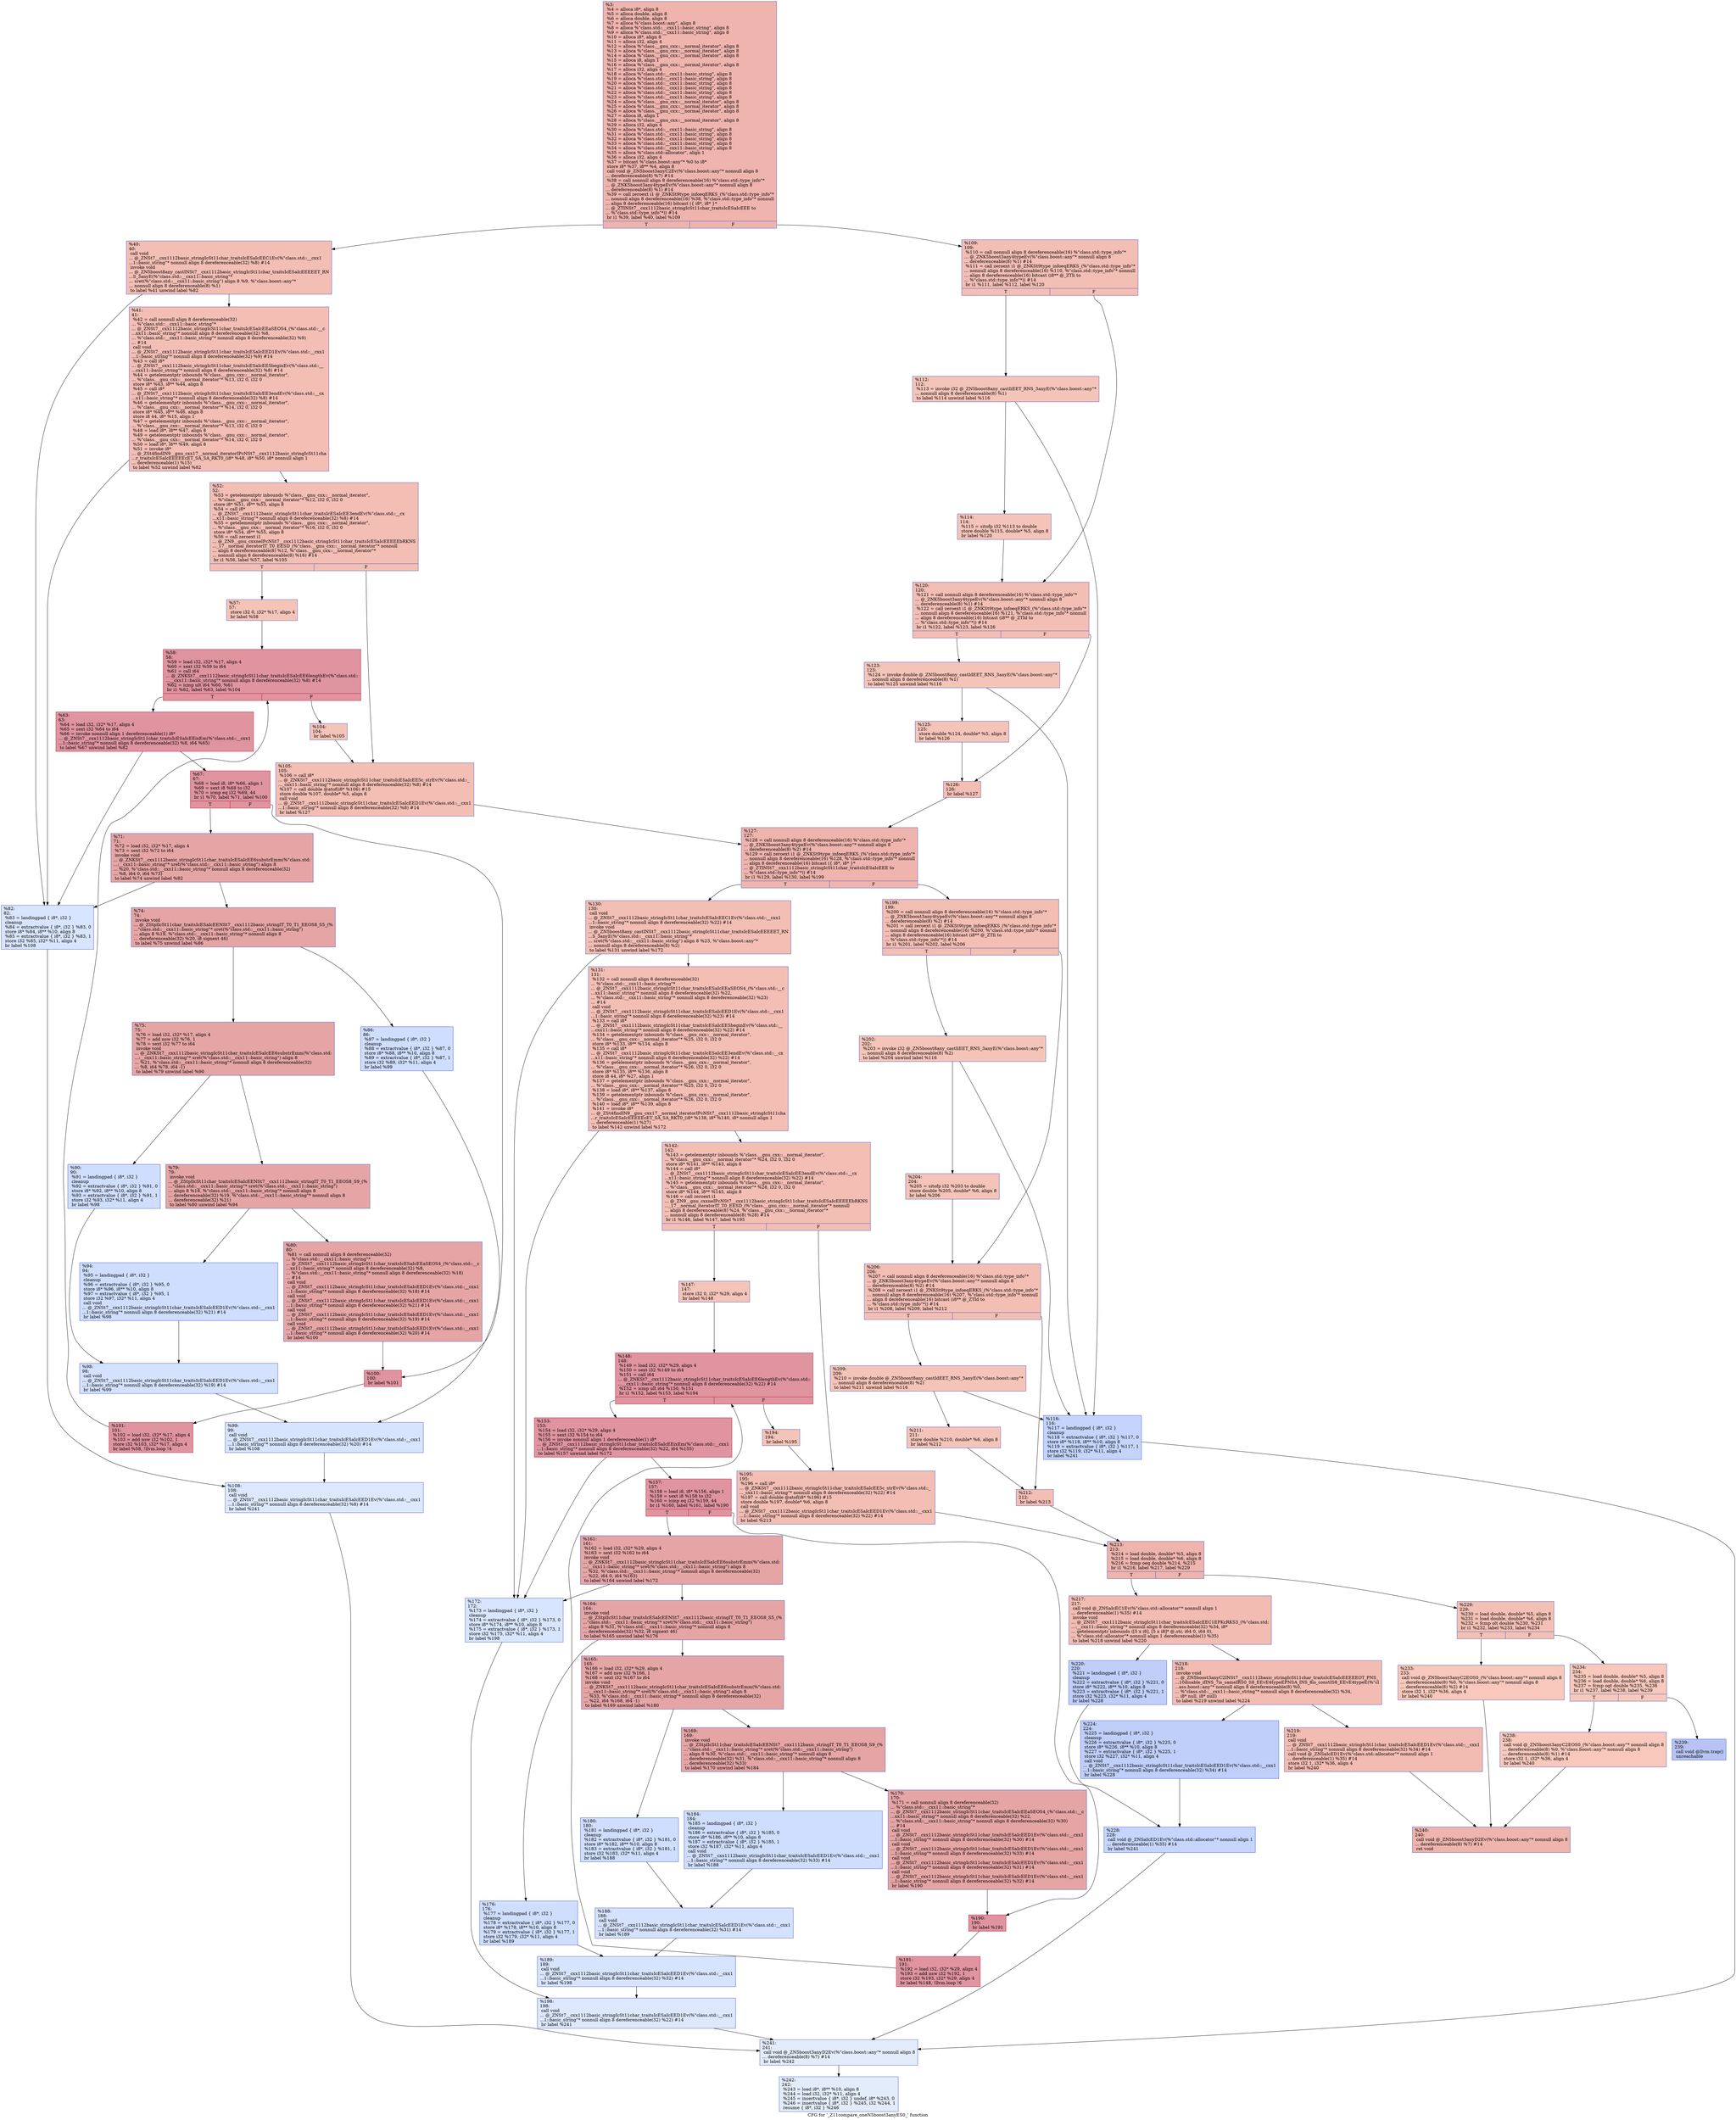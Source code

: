 digraph "CFG for '_Z11compare_oneN5boost3anyES0_' function" {
	label="CFG for '_Z11compare_oneN5boost3anyES0_' function";

	Node0x55aa9bb54c00 [shape=record,color="#3d50c3ff", style=filled, fillcolor="#d8564670",label="{%3:\l  %4 = alloca i8*, align 8\l  %5 = alloca double, align 8\l  %6 = alloca double, align 8\l  %7 = alloca %\"class.boost::any\", align 8\l  %8 = alloca %\"class.std::__cxx11::basic_string\", align 8\l  %9 = alloca %\"class.std::__cxx11::basic_string\", align 8\l  %10 = alloca i8*, align 8\l  %11 = alloca i32, align 4\l  %12 = alloca %\"class.__gnu_cxx::__normal_iterator\", align 8\l  %13 = alloca %\"class.__gnu_cxx::__normal_iterator\", align 8\l  %14 = alloca %\"class.__gnu_cxx::__normal_iterator\", align 8\l  %15 = alloca i8, align 1\l  %16 = alloca %\"class.__gnu_cxx::__normal_iterator\", align 8\l  %17 = alloca i32, align 4\l  %18 = alloca %\"class.std::__cxx11::basic_string\", align 8\l  %19 = alloca %\"class.std::__cxx11::basic_string\", align 8\l  %20 = alloca %\"class.std::__cxx11::basic_string\", align 8\l  %21 = alloca %\"class.std::__cxx11::basic_string\", align 8\l  %22 = alloca %\"class.std::__cxx11::basic_string\", align 8\l  %23 = alloca %\"class.std::__cxx11::basic_string\", align 8\l  %24 = alloca %\"class.__gnu_cxx::__normal_iterator\", align 8\l  %25 = alloca %\"class.__gnu_cxx::__normal_iterator\", align 8\l  %26 = alloca %\"class.__gnu_cxx::__normal_iterator\", align 8\l  %27 = alloca i8, align 1\l  %28 = alloca %\"class.__gnu_cxx::__normal_iterator\", align 8\l  %29 = alloca i32, align 4\l  %30 = alloca %\"class.std::__cxx11::basic_string\", align 8\l  %31 = alloca %\"class.std::__cxx11::basic_string\", align 8\l  %32 = alloca %\"class.std::__cxx11::basic_string\", align 8\l  %33 = alloca %\"class.std::__cxx11::basic_string\", align 8\l  %34 = alloca %\"class.std::__cxx11::basic_string\", align 8\l  %35 = alloca %\"class.std::allocator\", align 1\l  %36 = alloca i32, align 4\l  %37 = bitcast %\"class.boost::any\"* %0 to i8*\l  store i8* %37, i8** %4, align 8\l  call void @_ZN5boost3anyC2Ev(%\"class.boost::any\"* nonnull align 8\l... dereferenceable(8) %7) #14\l  %38 = call nonnull align 8 dereferenceable(16) %\"class.std::type_info\"*\l... @_ZNK5boost3any4typeEv(%\"class.boost::any\"* nonnull align 8\l... dereferenceable(8) %1) #14\l  %39 = call zeroext i1 @_ZNKSt9type_infoeqERKS_(%\"class.std::type_info\"*\l... nonnull align 8 dereferenceable(16) %38, %\"class.std::type_info\"* nonnull\l... align 8 dereferenceable(16) bitcast (\{ i8*, i8* \}*\l... @_ZTINSt7__cxx1112basic_stringIcSt11char_traitsIcESaIcEEE to\l... %\"class.std::type_info\"*)) #14\l  br i1 %39, label %40, label %109\l|{<s0>T|<s1>F}}"];
	Node0x55aa9bb54c00:s0 -> Node0x55aa9bb568c0;
	Node0x55aa9bb54c00:s1 -> Node0x55aa9bb56bb0;
	Node0x55aa9bb568c0 [shape=record,color="#3d50c3ff", style=filled, fillcolor="#e36c5570",label="{%40:\l40:                                               \l  call void\l... @_ZNSt7__cxx1112basic_stringIcSt11char_traitsIcESaIcEEC1Ev(%\"class.std::__cxx1\l...1::basic_string\"* nonnull align 8 dereferenceable(32) %8) #14\l  invoke void\l... @_ZN5boost8any_castINSt7__cxx1112basic_stringIcSt11char_traitsIcESaIcEEEEET_RN\l...S_3anyE(%\"class.std::__cxx11::basic_string\"*\l... sret(%\"class.std::__cxx11::basic_string\") align 8 %9, %\"class.boost::any\"*\l... nonnull align 8 dereferenceable(8) %1)\l          to label %41 unwind label %82\l}"];
	Node0x55aa9bb568c0 -> Node0x55aa9bb57040;
	Node0x55aa9bb568c0 -> Node0x55aa9bb57090;
	Node0x55aa9bb57040 [shape=record,color="#3d50c3ff", style=filled, fillcolor="#e36c5570",label="{%41:\l41:                                               \l  %42 = call nonnull align 8 dereferenceable(32)\l... %\"class.std::__cxx11::basic_string\"*\l... @_ZNSt7__cxx1112basic_stringIcSt11char_traitsIcESaIcEEaSEOS4_(%\"class.std::__c\l...xx11::basic_string\"* nonnull align 8 dereferenceable(32) %8,\l... %\"class.std::__cxx11::basic_string\"* nonnull align 8 dereferenceable(32) %9)\l... #14\l  call void\l... @_ZNSt7__cxx1112basic_stringIcSt11char_traitsIcESaIcEED1Ev(%\"class.std::__cxx1\l...1::basic_string\"* nonnull align 8 dereferenceable(32) %9) #14\l  %43 = call i8*\l... @_ZNSt7__cxx1112basic_stringIcSt11char_traitsIcESaIcEE5beginEv(%\"class.std::__\l...cxx11::basic_string\"* nonnull align 8 dereferenceable(32) %8) #14\l  %44 = getelementptr inbounds %\"class.__gnu_cxx::__normal_iterator\",\l... %\"class.__gnu_cxx::__normal_iterator\"* %13, i32 0, i32 0\l  store i8* %43, i8** %44, align 8\l  %45 = call i8*\l... @_ZNSt7__cxx1112basic_stringIcSt11char_traitsIcESaIcEE3endEv(%\"class.std::__cx\l...x11::basic_string\"* nonnull align 8 dereferenceable(32) %8) #14\l  %46 = getelementptr inbounds %\"class.__gnu_cxx::__normal_iterator\",\l... %\"class.__gnu_cxx::__normal_iterator\"* %14, i32 0, i32 0\l  store i8* %45, i8** %46, align 8\l  store i8 44, i8* %15, align 1\l  %47 = getelementptr inbounds %\"class.__gnu_cxx::__normal_iterator\",\l... %\"class.__gnu_cxx::__normal_iterator\"* %13, i32 0, i32 0\l  %48 = load i8*, i8** %47, align 8\l  %49 = getelementptr inbounds %\"class.__gnu_cxx::__normal_iterator\",\l... %\"class.__gnu_cxx::__normal_iterator\"* %14, i32 0, i32 0\l  %50 = load i8*, i8** %49, align 8\l  %51 = invoke i8*\l... @_ZSt4findIN9__gnu_cxx17__normal_iteratorIPcNSt7__cxx1112basic_stringIcSt11cha\l...r_traitsIcESaIcEEEEEcET_SA_SA_RKT0_(i8* %48, i8* %50, i8* nonnull align 1\l... dereferenceable(1) %15)\l          to label %52 unwind label %82\l}"];
	Node0x55aa9bb57040 -> Node0x55aa9bb58440;
	Node0x55aa9bb57040 -> Node0x55aa9bb57090;
	Node0x55aa9bb58440 [shape=record,color="#3d50c3ff", style=filled, fillcolor="#e36c5570",label="{%52:\l52:                                               \l  %53 = getelementptr inbounds %\"class.__gnu_cxx::__normal_iterator\",\l... %\"class.__gnu_cxx::__normal_iterator\"* %12, i32 0, i32 0\l  store i8* %51, i8** %53, align 8\l  %54 = call i8*\l... @_ZNSt7__cxx1112basic_stringIcSt11char_traitsIcESaIcEE3endEv(%\"class.std::__cx\l...x11::basic_string\"* nonnull align 8 dereferenceable(32) %8) #14\l  %55 = getelementptr inbounds %\"class.__gnu_cxx::__normal_iterator\",\l... %\"class.__gnu_cxx::__normal_iterator\"* %16, i32 0, i32 0\l  store i8* %54, i8** %55, align 8\l  %56 = call zeroext i1\l... @_ZN9__gnu_cxxneIPcNSt7__cxx1112basic_stringIcSt11char_traitsIcESaIcEEEEEbRKNS\l..._17__normal_iteratorIT_T0_EESD_(%\"class.__gnu_cxx::__normal_iterator\"* nonnull\l... align 8 dereferenceable(8) %12, %\"class.__gnu_cxx::__normal_iterator\"*\l... nonnull align 8 dereferenceable(8) %16) #14\l  br i1 %56, label %57, label %105\l|{<s0>T|<s1>F}}"];
	Node0x55aa9bb58440:s0 -> Node0x55aa9bb58e40;
	Node0x55aa9bb58440:s1 -> Node0x55aa9bb58e90;
	Node0x55aa9bb58e40 [shape=record,color="#3d50c3ff", style=filled, fillcolor="#e97a5f70",label="{%57:\l57:                                               \l  store i32 0, i32* %17, align 4\l  br label %58\l}"];
	Node0x55aa9bb58e40 -> Node0x55aa9bb59060;
	Node0x55aa9bb59060 [shape=record,color="#b70d28ff", style=filled, fillcolor="#b70d2870",label="{%58:\l58:                                               \l  %59 = load i32, i32* %17, align 4\l  %60 = sext i32 %59 to i64\l  %61 = call i64\l... @_ZNKSt7__cxx1112basic_stringIcSt11char_traitsIcESaIcEE6lengthEv(%\"class.std::\l...__cxx11::basic_string\"* nonnull align 8 dereferenceable(32) %8) #14\l  %62 = icmp ult i64 %60, %61\l  br i1 %62, label %63, label %104\l|{<s0>T|<s1>F}}"];
	Node0x55aa9bb59060:s0 -> Node0x55aa9bb59200;
	Node0x55aa9bb59060:s1 -> Node0x55aa9bb59540;
	Node0x55aa9bb59200 [shape=record,color="#b70d28ff", style=filled, fillcolor="#b70d2870",label="{%63:\l63:                                               \l  %64 = load i32, i32* %17, align 4\l  %65 = sext i32 %64 to i64\l  %66 = invoke nonnull align 1 dereferenceable(1) i8*\l... @_ZNSt7__cxx1112basic_stringIcSt11char_traitsIcESaIcEEixEm(%\"class.std::__cxx1\l...1::basic_string\"* nonnull align 8 dereferenceable(32) %8, i64 %65)\l          to label %67 unwind label %82\l}"];
	Node0x55aa9bb59200 -> Node0x55aa9bb597b0;
	Node0x55aa9bb59200 -> Node0x55aa9bb57090;
	Node0x55aa9bb597b0 [shape=record,color="#b70d28ff", style=filled, fillcolor="#b70d2870",label="{%67:\l67:                                               \l  %68 = load i8, i8* %66, align 1\l  %69 = sext i8 %68 to i32\l  %70 = icmp eq i32 %69, 44\l  br i1 %70, label %71, label %100\l|{<s0>T|<s1>F}}"];
	Node0x55aa9bb597b0:s0 -> Node0x55aa9bb59760;
	Node0x55aa9bb597b0:s1 -> Node0x55aa9bb59c80;
	Node0x55aa9bb59760 [shape=record,color="#3d50c3ff", style=filled, fillcolor="#c5333470",label="{%71:\l71:                                               \l  %72 = load i32, i32* %17, align 4\l  %73 = sext i32 %72 to i64\l  invoke void\l... @_ZNKSt7__cxx1112basic_stringIcSt11char_traitsIcESaIcEE6substrEmm(%\"class.std:\l...:__cxx11::basic_string\"* sret(%\"class.std::__cxx11::basic_string\") align 8\l... %20, %\"class.std::__cxx11::basic_string\"* nonnull align 8 dereferenceable(32)\l... %8, i64 0, i64 %73)\l          to label %74 unwind label %82\l}"];
	Node0x55aa9bb59760 -> Node0x55aa9bb59f20;
	Node0x55aa9bb59760 -> Node0x55aa9bb57090;
	Node0x55aa9bb59f20 [shape=record,color="#3d50c3ff", style=filled, fillcolor="#c5333470",label="{%74:\l74:                                               \l  invoke void\l... @_ZStplIcSt11char_traitsIcESaIcEENSt7__cxx1112basic_stringIT_T0_T1_EEOS8_S5_(%\l...\"class.std::__cxx11::basic_string\"* sret(%\"class.std::__cxx11::basic_string\")\l... align 8 %19, %\"class.std::__cxx11::basic_string\"* nonnull align 8\l... dereferenceable(32) %20, i8 signext 46)\l          to label %75 unwind label %86\l}"];
	Node0x55aa9bb59f20 -> Node0x55aa9bb59ea0;
	Node0x55aa9bb59f20 -> Node0x55aa9bb5a340;
	Node0x55aa9bb59ea0 [shape=record,color="#3d50c3ff", style=filled, fillcolor="#c5333470",label="{%75:\l75:                                               \l  %76 = load i32, i32* %17, align 4\l  %77 = add nsw i32 %76, 1\l  %78 = sext i32 %77 to i64\l  invoke void\l... @_ZNKSt7__cxx1112basic_stringIcSt11char_traitsIcESaIcEE6substrEmm(%\"class.std:\l...:__cxx11::basic_string\"* sret(%\"class.std::__cxx11::basic_string\") align 8\l... %21, %\"class.std::__cxx11::basic_string\"* nonnull align 8 dereferenceable(32)\l... %8, i64 %78, i64 -1)\l          to label %79 unwind label %90\l}"];
	Node0x55aa9bb59ea0 -> Node0x55aa9bb5a8b0;
	Node0x55aa9bb59ea0 -> Node0x55aa9bb5a900;
	Node0x55aa9bb5a8b0 [shape=record,color="#3d50c3ff", style=filled, fillcolor="#c5333470",label="{%79:\l79:                                               \l  invoke void\l... @_ZStplIcSt11char_traitsIcESaIcEENSt7__cxx1112basic_stringIT_T0_T1_EEOS8_S9_(%\l...\"class.std::__cxx11::basic_string\"* sret(%\"class.std::__cxx11::basic_string\")\l... align 8 %18, %\"class.std::__cxx11::basic_string\"* nonnull align 8\l... dereferenceable(32) %19, %\"class.std::__cxx11::basic_string\"* nonnull align 8\l... dereferenceable(32) %21)\l          to label %80 unwind label %94\l}"];
	Node0x55aa9bb5a8b0 -> Node0x55aa9bb5a830;
	Node0x55aa9bb5a8b0 -> Node0x55aa9bb5ab50;
	Node0x55aa9bb5a830 [shape=record,color="#3d50c3ff", style=filled, fillcolor="#c5333470",label="{%80:\l80:                                               \l  %81 = call nonnull align 8 dereferenceable(32)\l... %\"class.std::__cxx11::basic_string\"*\l... @_ZNSt7__cxx1112basic_stringIcSt11char_traitsIcESaIcEEaSEOS4_(%\"class.std::__c\l...xx11::basic_string\"* nonnull align 8 dereferenceable(32) %8,\l... %\"class.std::__cxx11::basic_string\"* nonnull align 8 dereferenceable(32) %18)\l... #14\l  call void\l... @_ZNSt7__cxx1112basic_stringIcSt11char_traitsIcESaIcEED1Ev(%\"class.std::__cxx1\l...1::basic_string\"* nonnull align 8 dereferenceable(32) %18) #14\l  call void\l... @_ZNSt7__cxx1112basic_stringIcSt11char_traitsIcESaIcEED1Ev(%\"class.std::__cxx1\l...1::basic_string\"* nonnull align 8 dereferenceable(32) %21) #14\l  call void\l... @_ZNSt7__cxx1112basic_stringIcSt11char_traitsIcESaIcEED1Ev(%\"class.std::__cxx1\l...1::basic_string\"* nonnull align 8 dereferenceable(32) %19) #14\l  call void\l... @_ZNSt7__cxx1112basic_stringIcSt11char_traitsIcESaIcEED1Ev(%\"class.std::__cxx1\l...1::basic_string\"* nonnull align 8 dereferenceable(32) %20) #14\l  br label %100\l}"];
	Node0x55aa9bb5a830 -> Node0x55aa9bb59c80;
	Node0x55aa9bb57090 [shape=record,color="#3d50c3ff", style=filled, fillcolor="#a7c5fe70",label="{%82:\l82:                                               \l  %83 = landingpad \{ i8*, i32 \}\l          cleanup\l  %84 = extractvalue \{ i8*, i32 \} %83, 0\l  store i8* %84, i8** %10, align 8\l  %85 = extractvalue \{ i8*, i32 \} %83, 1\l  store i32 %85, i32* %11, align 4\l  br label %108\l}"];
	Node0x55aa9bb57090 -> Node0x55aa9bb5b6f0;
	Node0x55aa9bb5a340 [shape=record,color="#3d50c3ff", style=filled, fillcolor="#93b5fe70",label="{%86:\l86:                                               \l  %87 = landingpad \{ i8*, i32 \}\l          cleanup\l  %88 = extractvalue \{ i8*, i32 \} %87, 0\l  store i8* %88, i8** %10, align 8\l  %89 = extractvalue \{ i8*, i32 \} %87, 1\l  store i32 %89, i32* %11, align 4\l  br label %99\l}"];
	Node0x55aa9bb5a340 -> Node0x55aa9bb5ba60;
	Node0x55aa9bb5a900 [shape=record,color="#3d50c3ff", style=filled, fillcolor="#93b5fe70",label="{%90:\l90:                                               \l  %91 = landingpad \{ i8*, i32 \}\l          cleanup\l  %92 = extractvalue \{ i8*, i32 \} %91, 0\l  store i8* %92, i8** %10, align 8\l  %93 = extractvalue \{ i8*, i32 \} %91, 1\l  store i32 %93, i32* %11, align 4\l  br label %98\l}"];
	Node0x55aa9bb5a900 -> Node0x55aa9bb5bdd0;
	Node0x55aa9bb5ab50 [shape=record,color="#3d50c3ff", style=filled, fillcolor="#93b5fe70",label="{%94:\l94:                                               \l  %95 = landingpad \{ i8*, i32 \}\l          cleanup\l  %96 = extractvalue \{ i8*, i32 \} %95, 0\l  store i8* %96, i8** %10, align 8\l  %97 = extractvalue \{ i8*, i32 \} %95, 1\l  store i32 %97, i32* %11, align 4\l  call void\l... @_ZNSt7__cxx1112basic_stringIcSt11char_traitsIcESaIcEED1Ev(%\"class.std::__cxx1\l...1::basic_string\"* nonnull align 8 dereferenceable(32) %21) #14\l  br label %98\l}"];
	Node0x55aa9bb5ab50 -> Node0x55aa9bb5bdd0;
	Node0x55aa9bb5bdd0 [shape=record,color="#3d50c3ff", style=filled, fillcolor="#9ebeff70",label="{%98:\l98:                                               \l  call void\l... @_ZNSt7__cxx1112basic_stringIcSt11char_traitsIcESaIcEED1Ev(%\"class.std::__cxx1\l...1::basic_string\"* nonnull align 8 dereferenceable(32) %19) #14\l  br label %99\l}"];
	Node0x55aa9bb5bdd0 -> Node0x55aa9bb5ba60;
	Node0x55aa9bb5ba60 [shape=record,color="#3d50c3ff", style=filled, fillcolor="#a5c3fe70",label="{%99:\l99:                                               \l  call void\l... @_ZNSt7__cxx1112basic_stringIcSt11char_traitsIcESaIcEED1Ev(%\"class.std::__cxx1\l...1::basic_string\"* nonnull align 8 dereferenceable(32) %20) #14\l  br label %108\l}"];
	Node0x55aa9bb5ba60 -> Node0x55aa9bb5b6f0;
	Node0x55aa9bb59c80 [shape=record,color="#b70d28ff", style=filled, fillcolor="#b70d2870",label="{%100:\l100:                                              \l  br label %101\l}"];
	Node0x55aa9bb59c80 -> Node0x55aa9bb5c140;
	Node0x55aa9bb5c140 [shape=record,color="#b70d28ff", style=filled, fillcolor="#b70d2870",label="{%101:\l101:                                              \l  %102 = load i32, i32* %17, align 4\l  %103 = add nsw i32 %102, 1\l  store i32 %103, i32* %17, align 4\l  br label %58, !llvm.loop !4\l}"];
	Node0x55aa9bb5c140 -> Node0x55aa9bb59060;
	Node0x55aa9bb59540 [shape=record,color="#3d50c3ff", style=filled, fillcolor="#e97a5f70",label="{%104:\l104:                                              \l  br label %105\l}"];
	Node0x55aa9bb59540 -> Node0x55aa9bb58e90;
	Node0x55aa9bb58e90 [shape=record,color="#3d50c3ff", style=filled, fillcolor="#e36c5570",label="{%105:\l105:                                              \l  %106 = call i8*\l... @_ZNKSt7__cxx1112basic_stringIcSt11char_traitsIcESaIcEE5c_strEv(%\"class.std::_\l..._cxx11::basic_string\"* nonnull align 8 dereferenceable(32) %8) #14\l  %107 = call double @atof(i8* %106) #15\l  store double %107, double* %5, align 8\l  call void\l... @_ZNSt7__cxx1112basic_stringIcSt11char_traitsIcESaIcEED1Ev(%\"class.std::__cxx1\l...1::basic_string\"* nonnull align 8 dereferenceable(32) %8) #14\l  br label %127\l}"];
	Node0x55aa9bb58e90 -> Node0x55aa9bb5d820;
	Node0x55aa9bb5b6f0 [shape=record,color="#3d50c3ff", style=filled, fillcolor="#b2ccfb70",label="{%108:\l108:                                              \l  call void\l... @_ZNSt7__cxx1112basic_stringIcSt11char_traitsIcESaIcEED1Ev(%\"class.std::__cxx1\l...1::basic_string\"* nonnull align 8 dereferenceable(32) %8) #14\l  br label %241\l}"];
	Node0x55aa9bb5b6f0 -> Node0x55aa9bb5d9f0;
	Node0x55aa9bb56bb0 [shape=record,color="#3d50c3ff", style=filled, fillcolor="#e36c5570",label="{%109:\l109:                                              \l  %110 = call nonnull align 8 dereferenceable(16) %\"class.std::type_info\"*\l... @_ZNK5boost3any4typeEv(%\"class.boost::any\"* nonnull align 8\l... dereferenceable(8) %1) #14\l  %111 = call zeroext i1 @_ZNKSt9type_infoeqERKS_(%\"class.std::type_info\"*\l... nonnull align 8 dereferenceable(16) %110, %\"class.std::type_info\"* nonnull\l... align 8 dereferenceable(16) bitcast (i8** @_ZTIi to\l... %\"class.std::type_info\"*)) #14\l  br i1 %111, label %112, label %120\l|{<s0>T|<s1>F}}"];
	Node0x55aa9bb56bb0:s0 -> Node0x55aa9bb5de80;
	Node0x55aa9bb56bb0:s1 -> Node0x55aa9bb5ded0;
	Node0x55aa9bb5de80 [shape=record,color="#3d50c3ff", style=filled, fillcolor="#e97a5f70",label="{%112:\l112:                                              \l  %113 = invoke i32 @_ZN5boost8any_castIiEET_RNS_3anyE(%\"class.boost::any\"*\l... nonnull align 8 dereferenceable(8) %1)\l          to label %114 unwind label %116\l}"];
	Node0x55aa9bb5de80 -> Node0x55aa9bb5dfd0;
	Node0x55aa9bb5de80 -> Node0x55aa9bb5e020;
	Node0x55aa9bb5dfd0 [shape=record,color="#3d50c3ff", style=filled, fillcolor="#e97a5f70",label="{%114:\l114:                                              \l  %115 = sitofp i32 %113 to double\l  store double %115, double* %5, align 8\l  br label %120\l}"];
	Node0x55aa9bb5dfd0 -> Node0x55aa9bb5ded0;
	Node0x55aa9bb5e020 [shape=record,color="#3d50c3ff", style=filled, fillcolor="#7a9df870",label="{%116:\l116:                                              \l  %117 = landingpad \{ i8*, i32 \}\l          cleanup\l  %118 = extractvalue \{ i8*, i32 \} %117, 0\l  store i8* %118, i8** %10, align 8\l  %119 = extractvalue \{ i8*, i32 \} %117, 1\l  store i32 %119, i32* %11, align 4\l  br label %241\l}"];
	Node0x55aa9bb5e020 -> Node0x55aa9bb5d9f0;
	Node0x55aa9bb5ded0 [shape=record,color="#3d50c3ff", style=filled, fillcolor="#e36c5570",label="{%120:\l120:                                              \l  %121 = call nonnull align 8 dereferenceable(16) %\"class.std::type_info\"*\l... @_ZNK5boost3any4typeEv(%\"class.boost::any\"* nonnull align 8\l... dereferenceable(8) %1) #14\l  %122 = call zeroext i1 @_ZNKSt9type_infoeqERKS_(%\"class.std::type_info\"*\l... nonnull align 8 dereferenceable(16) %121, %\"class.std::type_info\"* nonnull\l... align 8 dereferenceable(16) bitcast (i8** @_ZTId to\l... %\"class.std::type_info\"*)) #14\l  br i1 %122, label %123, label %126\l|{<s0>T|<s1>F}}"];
	Node0x55aa9bb5ded0:s0 -> Node0x55aa9bb5e8e0;
	Node0x55aa9bb5ded0:s1 -> Node0x55aa9bb5e930;
	Node0x55aa9bb5e8e0 [shape=record,color="#3d50c3ff", style=filled, fillcolor="#e97a5f70",label="{%123:\l123:                                              \l  %124 = invoke double @_ZN5boost8any_castIdEET_RNS_3anyE(%\"class.boost::any\"*\l... nonnull align 8 dereferenceable(8) %1)\l          to label %125 unwind label %116\l}"];
	Node0x55aa9bb5e8e0 -> Node0x55aa9bb5ea30;
	Node0x55aa9bb5e8e0 -> Node0x55aa9bb5e020;
	Node0x55aa9bb5ea30 [shape=record,color="#3d50c3ff", style=filled, fillcolor="#e97a5f70",label="{%125:\l125:                                              \l  store double %124, double* %5, align 8\l  br label %126\l}"];
	Node0x55aa9bb5ea30 -> Node0x55aa9bb5e930;
	Node0x55aa9bb5e930 [shape=record,color="#3d50c3ff", style=filled, fillcolor="#e36c5570",label="{%126:\l126:                                              \l  br label %127\l}"];
	Node0x55aa9bb5e930 -> Node0x55aa9bb5d820;
	Node0x55aa9bb5d820 [shape=record,color="#3d50c3ff", style=filled, fillcolor="#d8564670",label="{%127:\l127:                                              \l  %128 = call nonnull align 8 dereferenceable(16) %\"class.std::type_info\"*\l... @_ZNK5boost3any4typeEv(%\"class.boost::any\"* nonnull align 8\l... dereferenceable(8) %2) #14\l  %129 = call zeroext i1 @_ZNKSt9type_infoeqERKS_(%\"class.std::type_info\"*\l... nonnull align 8 dereferenceable(16) %128, %\"class.std::type_info\"* nonnull\l... align 8 dereferenceable(16) bitcast (\{ i8*, i8* \}*\l... @_ZTINSt7__cxx1112basic_stringIcSt11char_traitsIcESaIcEEE to\l... %\"class.std::type_info\"*)) #14\l  br i1 %129, label %130, label %199\l|{<s0>T|<s1>F}}"];
	Node0x55aa9bb5d820:s0 -> Node0x55aa9bb5f6e0;
	Node0x55aa9bb5d820:s1 -> Node0x55aa9bb5f830;
	Node0x55aa9bb5f6e0 [shape=record,color="#3d50c3ff", style=filled, fillcolor="#e36c5570",label="{%130:\l130:                                              \l  call void\l... @_ZNSt7__cxx1112basic_stringIcSt11char_traitsIcESaIcEEC1Ev(%\"class.std::__cxx1\l...1::basic_string\"* nonnull align 8 dereferenceable(32) %22) #14\l  invoke void\l... @_ZN5boost8any_castINSt7__cxx1112basic_stringIcSt11char_traitsIcESaIcEEEEET_RN\l...S_3anyE(%\"class.std::__cxx11::basic_string\"*\l... sret(%\"class.std::__cxx11::basic_string\") align 8 %23, %\"class.boost::any\"*\l... nonnull align 8 dereferenceable(8) %2)\l          to label %131 unwind label %172\l}"];
	Node0x55aa9bb5f6e0 -> Node0x55aa9bb5f930;
	Node0x55aa9bb5f6e0 -> Node0x55aa9bb5fad0;
	Node0x55aa9bb5f930 [shape=record,color="#3d50c3ff", style=filled, fillcolor="#e36c5570",label="{%131:\l131:                                              \l  %132 = call nonnull align 8 dereferenceable(32)\l... %\"class.std::__cxx11::basic_string\"*\l... @_ZNSt7__cxx1112basic_stringIcSt11char_traitsIcESaIcEEaSEOS4_(%\"class.std::__c\l...xx11::basic_string\"* nonnull align 8 dereferenceable(32) %22,\l... %\"class.std::__cxx11::basic_string\"* nonnull align 8 dereferenceable(32) %23)\l... #14\l  call void\l... @_ZNSt7__cxx1112basic_stringIcSt11char_traitsIcESaIcEED1Ev(%\"class.std::__cxx1\l...1::basic_string\"* nonnull align 8 dereferenceable(32) %23) #14\l  %133 = call i8*\l... @_ZNSt7__cxx1112basic_stringIcSt11char_traitsIcESaIcEE5beginEv(%\"class.std::__\l...cxx11::basic_string\"* nonnull align 8 dereferenceable(32) %22) #14\l  %134 = getelementptr inbounds %\"class.__gnu_cxx::__normal_iterator\",\l... %\"class.__gnu_cxx::__normal_iterator\"* %25, i32 0, i32 0\l  store i8* %133, i8** %134, align 8\l  %135 = call i8*\l... @_ZNSt7__cxx1112basic_stringIcSt11char_traitsIcESaIcEE3endEv(%\"class.std::__cx\l...x11::basic_string\"* nonnull align 8 dereferenceable(32) %22) #14\l  %136 = getelementptr inbounds %\"class.__gnu_cxx::__normal_iterator\",\l... %\"class.__gnu_cxx::__normal_iterator\"* %26, i32 0, i32 0\l  store i8* %135, i8** %136, align 8\l  store i8 44, i8* %27, align 1\l  %137 = getelementptr inbounds %\"class.__gnu_cxx::__normal_iterator\",\l... %\"class.__gnu_cxx::__normal_iterator\"* %25, i32 0, i32 0\l  %138 = load i8*, i8** %137, align 8\l  %139 = getelementptr inbounds %\"class.__gnu_cxx::__normal_iterator\",\l... %\"class.__gnu_cxx::__normal_iterator\"* %26, i32 0, i32 0\l  %140 = load i8*, i8** %139, align 8\l  %141 = invoke i8*\l... @_ZSt4findIN9__gnu_cxx17__normal_iteratorIPcNSt7__cxx1112basic_stringIcSt11cha\l...r_traitsIcESaIcEEEEEcET_SA_SA_RKT0_(i8* %138, i8* %140, i8* nonnull align 1\l... dereferenceable(1) %27)\l          to label %142 unwind label %172\l}"];
	Node0x55aa9bb5f930 -> Node0x55aa9bb5fcf0;
	Node0x55aa9bb5f930 -> Node0x55aa9bb5fad0;
	Node0x55aa9bb5fcf0 [shape=record,color="#3d50c3ff", style=filled, fillcolor="#e36c5570",label="{%142:\l142:                                              \l  %143 = getelementptr inbounds %\"class.__gnu_cxx::__normal_iterator\",\l... %\"class.__gnu_cxx::__normal_iterator\"* %24, i32 0, i32 0\l  store i8* %141, i8** %143, align 8\l  %144 = call i8*\l... @_ZNSt7__cxx1112basic_stringIcSt11char_traitsIcESaIcEE3endEv(%\"class.std::__cx\l...x11::basic_string\"* nonnull align 8 dereferenceable(32) %22) #14\l  %145 = getelementptr inbounds %\"class.__gnu_cxx::__normal_iterator\",\l... %\"class.__gnu_cxx::__normal_iterator\"* %28, i32 0, i32 0\l  store i8* %144, i8** %145, align 8\l  %146 = call zeroext i1\l... @_ZN9__gnu_cxxneIPcNSt7__cxx1112basic_stringIcSt11char_traitsIcESaIcEEEEEbRKNS\l..._17__normal_iteratorIT_T0_EESD_(%\"class.__gnu_cxx::__normal_iterator\"* nonnull\l... align 8 dereferenceable(8) %24, %\"class.__gnu_cxx::__normal_iterator\"*\l... nonnull align 8 dereferenceable(8) %28) #14\l  br i1 %146, label %147, label %195\l|{<s0>T|<s1>F}}"];
	Node0x55aa9bb5fcf0:s0 -> Node0x55aa9bb60e80;
	Node0x55aa9bb5fcf0:s1 -> Node0x55aa9bb60ed0;
	Node0x55aa9bb60e80 [shape=record,color="#3d50c3ff", style=filled, fillcolor="#e97a5f70",label="{%147:\l147:                                              \l  store i32 0, i32* %29, align 4\l  br label %148\l}"];
	Node0x55aa9bb60e80 -> Node0x55aa9bb61060;
	Node0x55aa9bb61060 [shape=record,color="#b70d28ff", style=filled, fillcolor="#b70d2870",label="{%148:\l148:                                              \l  %149 = load i32, i32* %29, align 4\l  %150 = sext i32 %149 to i64\l  %151 = call i64\l... @_ZNKSt7__cxx1112basic_stringIcSt11char_traitsIcESaIcEE6lengthEv(%\"class.std::\l...__cxx11::basic_string\"* nonnull align 8 dereferenceable(32) %22) #14\l  %152 = icmp ult i64 %150, %151\l  br i1 %152, label %153, label %194\l|{<s0>T|<s1>F}}"];
	Node0x55aa9bb61060:s0 -> Node0x55aa9bb61200;
	Node0x55aa9bb61060:s1 -> Node0x55aa9bb613d0;
	Node0x55aa9bb61200 [shape=record,color="#b70d28ff", style=filled, fillcolor="#b70d2870",label="{%153:\l153:                                              \l  %154 = load i32, i32* %29, align 4\l  %155 = sext i32 %154 to i64\l  %156 = invoke nonnull align 1 dereferenceable(1) i8*\l... @_ZNSt7__cxx1112basic_stringIcSt11char_traitsIcESaIcEEixEm(%\"class.std::__cxx1\l...1::basic_string\"* nonnull align 8 dereferenceable(32) %22, i64 %155)\l          to label %157 unwind label %172\l}"];
	Node0x55aa9bb61200 -> Node0x55aa9bb61640;
	Node0x55aa9bb61200 -> Node0x55aa9bb5fad0;
	Node0x55aa9bb61640 [shape=record,color="#b70d28ff", style=filled, fillcolor="#b70d2870",label="{%157:\l157:                                              \l  %158 = load i8, i8* %156, align 1\l  %159 = sext i8 %158 to i32\l  %160 = icmp eq i32 %159, 44\l  br i1 %160, label %161, label %190\l|{<s0>T|<s1>F}}"];
	Node0x55aa9bb61640:s0 -> Node0x55aa9bb615f0;
	Node0x55aa9bb61640:s1 -> Node0x55aa9bb61970;
	Node0x55aa9bb615f0 [shape=record,color="#3d50c3ff", style=filled, fillcolor="#c5333470",label="{%161:\l161:                                              \l  %162 = load i32, i32* %29, align 4\l  %163 = sext i32 %162 to i64\l  invoke void\l... @_ZNKSt7__cxx1112basic_stringIcSt11char_traitsIcESaIcEE6substrEmm(%\"class.std:\l...:__cxx11::basic_string\"* sret(%\"class.std::__cxx11::basic_string\") align 8\l... %32, %\"class.std::__cxx11::basic_string\"* nonnull align 8 dereferenceable(32)\l... %22, i64 0, i64 %163)\l          to label %164 unwind label %172\l}"];
	Node0x55aa9bb615f0 -> Node0x55aa9bb61be0;
	Node0x55aa9bb615f0 -> Node0x55aa9bb5fad0;
	Node0x55aa9bb61be0 [shape=record,color="#3d50c3ff", style=filled, fillcolor="#c5333470",label="{%164:\l164:                                              \l  invoke void\l... @_ZStplIcSt11char_traitsIcESaIcEENSt7__cxx1112basic_stringIT_T0_T1_EEOS8_S5_(%\l...\"class.std::__cxx11::basic_string\"* sret(%\"class.std::__cxx11::basic_string\")\l... align 8 %31, %\"class.std::__cxx11::basic_string\"* nonnull align 8\l... dereferenceable(32) %32, i8 signext 46)\l          to label %165 unwind label %176\l}"];
	Node0x55aa9bb61be0 -> Node0x55aa9bb61b90;
	Node0x55aa9bb61be0 -> Node0x55aa9bb61dc0;
	Node0x55aa9bb61b90 [shape=record,color="#3d50c3ff", style=filled, fillcolor="#c5333470",label="{%165:\l165:                                              \l  %166 = load i32, i32* %29, align 4\l  %167 = add nsw i32 %166, 1\l  %168 = sext i32 %167 to i64\l  invoke void\l... @_ZNKSt7__cxx1112basic_stringIcSt11char_traitsIcESaIcEE6substrEmm(%\"class.std:\l...:__cxx11::basic_string\"* sret(%\"class.std::__cxx11::basic_string\") align 8\l... %33, %\"class.std::__cxx11::basic_string\"* nonnull align 8 dereferenceable(32)\l... %22, i64 %168, i64 -1)\l          to label %169 unwind label %180\l}"];
	Node0x55aa9bb61b90 -> Node0x55aa9bb62180;
	Node0x55aa9bb61b90 -> Node0x55aa9bb621d0;
	Node0x55aa9bb62180 [shape=record,color="#3d50c3ff", style=filled, fillcolor="#c5333470",label="{%169:\l169:                                              \l  invoke void\l... @_ZStplIcSt11char_traitsIcESaIcEENSt7__cxx1112basic_stringIT_T0_T1_EEOS8_S9_(%\l...\"class.std::__cxx11::basic_string\"* sret(%\"class.std::__cxx11::basic_string\")\l... align 8 %30, %\"class.std::__cxx11::basic_string\"* nonnull align 8\l... dereferenceable(32) %31, %\"class.std::__cxx11::basic_string\"* nonnull align 8\l... dereferenceable(32) %33)\l          to label %170 unwind label %184\l}"];
	Node0x55aa9bb62180 -> Node0x55aa9bb62130;
	Node0x55aa9bb62180 -> Node0x55aa9bb623f0;
	Node0x55aa9bb62130 [shape=record,color="#3d50c3ff", style=filled, fillcolor="#c5333470",label="{%170:\l170:                                              \l  %171 = call nonnull align 8 dereferenceable(32)\l... %\"class.std::__cxx11::basic_string\"*\l... @_ZNSt7__cxx1112basic_stringIcSt11char_traitsIcESaIcEEaSEOS4_(%\"class.std::__c\l...xx11::basic_string\"* nonnull align 8 dereferenceable(32) %22,\l... %\"class.std::__cxx11::basic_string\"* nonnull align 8 dereferenceable(32) %30)\l... #14\l  call void\l... @_ZNSt7__cxx1112basic_stringIcSt11char_traitsIcESaIcEED1Ev(%\"class.std::__cxx1\l...1::basic_string\"* nonnull align 8 dereferenceable(32) %30) #14\l  call void\l... @_ZNSt7__cxx1112basic_stringIcSt11char_traitsIcESaIcEED1Ev(%\"class.std::__cxx1\l...1::basic_string\"* nonnull align 8 dereferenceable(32) %33) #14\l  call void\l... @_ZNSt7__cxx1112basic_stringIcSt11char_traitsIcESaIcEED1Ev(%\"class.std::__cxx1\l...1::basic_string\"* nonnull align 8 dereferenceable(32) %31) #14\l  call void\l... @_ZNSt7__cxx1112basic_stringIcSt11char_traitsIcESaIcEED1Ev(%\"class.std::__cxx1\l...1::basic_string\"* nonnull align 8 dereferenceable(32) %32) #14\l  br label %190\l}"];
	Node0x55aa9bb62130 -> Node0x55aa9bb61970;
	Node0x55aa9bb5fad0 [shape=record,color="#3d50c3ff", style=filled, fillcolor="#a7c5fe70",label="{%172:\l172:                                              \l  %173 = landingpad \{ i8*, i32 \}\l          cleanup\l  %174 = extractvalue \{ i8*, i32 \} %173, 0\l  store i8* %174, i8** %10, align 8\l  %175 = extractvalue \{ i8*, i32 \} %173, 1\l  store i32 %175, i32* %11, align 4\l  br label %198\l}"];
	Node0x55aa9bb5fad0 -> Node0x55aa9bb62e40;
	Node0x55aa9bb61dc0 [shape=record,color="#3d50c3ff", style=filled, fillcolor="#93b5fe70",label="{%176:\l176:                                              \l  %177 = landingpad \{ i8*, i32 \}\l          cleanup\l  %178 = extractvalue \{ i8*, i32 \} %177, 0\l  store i8* %178, i8** %10, align 8\l  %179 = extractvalue \{ i8*, i32 \} %177, 1\l  store i32 %179, i32* %11, align 4\l  br label %189\l}"];
	Node0x55aa9bb61dc0 -> Node0x55aa9bb631b0;
	Node0x55aa9bb621d0 [shape=record,color="#3d50c3ff", style=filled, fillcolor="#93b5fe70",label="{%180:\l180:                                              \l  %181 = landingpad \{ i8*, i32 \}\l          cleanup\l  %182 = extractvalue \{ i8*, i32 \} %181, 0\l  store i8* %182, i8** %10, align 8\l  %183 = extractvalue \{ i8*, i32 \} %181, 1\l  store i32 %183, i32* %11, align 4\l  br label %188\l}"];
	Node0x55aa9bb621d0 -> Node0x55aa9bb63520;
	Node0x55aa9bb623f0 [shape=record,color="#3d50c3ff", style=filled, fillcolor="#93b5fe70",label="{%184:\l184:                                              \l  %185 = landingpad \{ i8*, i32 \}\l          cleanup\l  %186 = extractvalue \{ i8*, i32 \} %185, 0\l  store i8* %186, i8** %10, align 8\l  %187 = extractvalue \{ i8*, i32 \} %185, 1\l  store i32 %187, i32* %11, align 4\l  call void\l... @_ZNSt7__cxx1112basic_stringIcSt11char_traitsIcESaIcEED1Ev(%\"class.std::__cxx1\l...1::basic_string\"* nonnull align 8 dereferenceable(32) %33) #14\l  br label %188\l}"];
	Node0x55aa9bb623f0 -> Node0x55aa9bb63520;
	Node0x55aa9bb63520 [shape=record,color="#3d50c3ff", style=filled, fillcolor="#9ebeff70",label="{%188:\l188:                                              \l  call void\l... @_ZNSt7__cxx1112basic_stringIcSt11char_traitsIcESaIcEED1Ev(%\"class.std::__cxx1\l...1::basic_string\"* nonnull align 8 dereferenceable(32) %31) #14\l  br label %189\l}"];
	Node0x55aa9bb63520 -> Node0x55aa9bb631b0;
	Node0x55aa9bb631b0 [shape=record,color="#3d50c3ff", style=filled, fillcolor="#a5c3fe70",label="{%189:\l189:                                              \l  call void\l... @_ZNSt7__cxx1112basic_stringIcSt11char_traitsIcESaIcEED1Ev(%\"class.std::__cxx1\l...1::basic_string\"* nonnull align 8 dereferenceable(32) %32) #14\l  br label %198\l}"];
	Node0x55aa9bb631b0 -> Node0x55aa9bb62e40;
	Node0x55aa9bb61970 [shape=record,color="#b70d28ff", style=filled, fillcolor="#b70d2870",label="{%190:\l190:                                              \l  br label %191\l}"];
	Node0x55aa9bb61970 -> Node0x55aa9bb63890;
	Node0x55aa9bb63890 [shape=record,color="#b70d28ff", style=filled, fillcolor="#b70d2870",label="{%191:\l191:                                              \l  %192 = load i32, i32* %29, align 4\l  %193 = add nsw i32 %192, 1\l  store i32 %193, i32* %29, align 4\l  br label %148, !llvm.loop !6\l}"];
	Node0x55aa9bb63890 -> Node0x55aa9bb61060;
	Node0x55aa9bb613d0 [shape=record,color="#3d50c3ff", style=filled, fillcolor="#e97a5f70",label="{%194:\l194:                                              \l  br label %195\l}"];
	Node0x55aa9bb613d0 -> Node0x55aa9bb60ed0;
	Node0x55aa9bb60ed0 [shape=record,color="#3d50c3ff", style=filled, fillcolor="#e36c5570",label="{%195:\l195:                                              \l  %196 = call i8*\l... @_ZNKSt7__cxx1112basic_stringIcSt11char_traitsIcESaIcEE5c_strEv(%\"class.std::_\l..._cxx11::basic_string\"* nonnull align 8 dereferenceable(32) %22) #14\l  %197 = call double @atof(i8* %196) #15\l  store double %197, double* %6, align 8\l  call void\l... @_ZNSt7__cxx1112basic_stringIcSt11char_traitsIcESaIcEED1Ev(%\"class.std::__cxx1\l...1::basic_string\"* nonnull align 8 dereferenceable(32) %22) #14\l  br label %213\l}"];
	Node0x55aa9bb60ed0 -> Node0x55aa9bb64330;
	Node0x55aa9bb62e40 [shape=record,color="#3d50c3ff", style=filled, fillcolor="#b2ccfb70",label="{%198:\l198:                                              \l  call void\l... @_ZNSt7__cxx1112basic_stringIcSt11char_traitsIcESaIcEED1Ev(%\"class.std::__cxx1\l...1::basic_string\"* nonnull align 8 dereferenceable(32) %22) #14\l  br label %241\l}"];
	Node0x55aa9bb62e40 -> Node0x55aa9bb5d9f0;
	Node0x55aa9bb5f830 [shape=record,color="#3d50c3ff", style=filled, fillcolor="#e36c5570",label="{%199:\l199:                                              \l  %200 = call nonnull align 8 dereferenceable(16) %\"class.std::type_info\"*\l... @_ZNK5boost3any4typeEv(%\"class.boost::any\"* nonnull align 8\l... dereferenceable(8) %2) #14\l  %201 = call zeroext i1 @_ZNKSt9type_infoeqERKS_(%\"class.std::type_info\"*\l... nonnull align 8 dereferenceable(16) %200, %\"class.std::type_info\"* nonnull\l... align 8 dereferenceable(16) bitcast (i8** @_ZTIi to\l... %\"class.std::type_info\"*)) #14\l  br i1 %201, label %202, label %206\l|{<s0>T|<s1>F}}"];
	Node0x55aa9bb5f830:s0 -> Node0x55aa9bb648e0;
	Node0x55aa9bb5f830:s1 -> Node0x55aa9bb64930;
	Node0x55aa9bb648e0 [shape=record,color="#3d50c3ff", style=filled, fillcolor="#e97a5f70",label="{%202:\l202:                                              \l  %203 = invoke i32 @_ZN5boost8any_castIiEET_RNS_3anyE(%\"class.boost::any\"*\l... nonnull align 8 dereferenceable(8) %2)\l          to label %204 unwind label %116\l}"];
	Node0x55aa9bb648e0 -> Node0x55aa9bb64a30;
	Node0x55aa9bb648e0 -> Node0x55aa9bb5e020;
	Node0x55aa9bb64a30 [shape=record,color="#3d50c3ff", style=filled, fillcolor="#e97a5f70",label="{%204:\l204:                                              \l  %205 = sitofp i32 %203 to double\l  store double %205, double* %6, align 8\l  br label %206\l}"];
	Node0x55aa9bb64a30 -> Node0x55aa9bb64930;
	Node0x55aa9bb64930 [shape=record,color="#3d50c3ff", style=filled, fillcolor="#e36c5570",label="{%206:\l206:                                              \l  %207 = call nonnull align 8 dereferenceable(16) %\"class.std::type_info\"*\l... @_ZNK5boost3any4typeEv(%\"class.boost::any\"* nonnull align 8\l... dereferenceable(8) %2) #14\l  %208 = call zeroext i1 @_ZNKSt9type_infoeqERKS_(%\"class.std::type_info\"*\l... nonnull align 8 dereferenceable(16) %207, %\"class.std::type_info\"* nonnull\l... align 8 dereferenceable(16) bitcast (i8** @_ZTId to\l... %\"class.std::type_info\"*)) #14\l  br i1 %208, label %209, label %212\l|{<s0>T|<s1>F}}"];
	Node0x55aa9bb64930:s0 -> Node0x55aa9bb64e80;
	Node0x55aa9bb64930:s1 -> Node0x55aa9bb64ed0;
	Node0x55aa9bb64e80 [shape=record,color="#3d50c3ff", style=filled, fillcolor="#e97a5f70",label="{%209:\l209:                                              \l  %210 = invoke double @_ZN5boost8any_castIdEET_RNS_3anyE(%\"class.boost::any\"*\l... nonnull align 8 dereferenceable(8) %2)\l          to label %211 unwind label %116\l}"];
	Node0x55aa9bb64e80 -> Node0x55aa9bb64fd0;
	Node0x55aa9bb64e80 -> Node0x55aa9bb5e020;
	Node0x55aa9bb64fd0 [shape=record,color="#3d50c3ff", style=filled, fillcolor="#e97a5f70",label="{%211:\l211:                                              \l  store double %210, double* %6, align 8\l  br label %212\l}"];
	Node0x55aa9bb64fd0 -> Node0x55aa9bb64ed0;
	Node0x55aa9bb64ed0 [shape=record,color="#3d50c3ff", style=filled, fillcolor="#e36c5570",label="{%212:\l212:                                              \l  br label %213\l}"];
	Node0x55aa9bb64ed0 -> Node0x55aa9bb64330;
	Node0x55aa9bb64330 [shape=record,color="#3d50c3ff", style=filled, fillcolor="#d8564670",label="{%213:\l213:                                              \l  %214 = load double, double* %5, align 8\l  %215 = load double, double* %6, align 8\l  %216 = fcmp oeq double %214, %215\l  br i1 %216, label %217, label %229\l|{<s0>T|<s1>F}}"];
	Node0x55aa9bb64330:s0 -> Node0x55aa9bb65350;
	Node0x55aa9bb64330:s1 -> Node0x55aa9bb653a0;
	Node0x55aa9bb65350 [shape=record,color="#3d50c3ff", style=filled, fillcolor="#e1675170",label="{%217:\l217:                                              \l  call void @_ZNSaIcEC1Ev(%\"class.std::allocator\"* nonnull align 1\l... dereferenceable(1) %35) #14\l  invoke void\l... @_ZNSt7__cxx1112basic_stringIcSt11char_traitsIcESaIcEEC1EPKcRKS3_(%\"class.std:\l...:__cxx11::basic_string\"* nonnull align 8 dereferenceable(32) %34, i8*\l... getelementptr inbounds ([5 x i8], [5 x i8]* @.str, i64 0, i64 0),\l... %\"class.std::allocator\"* nonnull align 1 dereferenceable(1) %35)\l          to label %218 unwind label %220\l}"];
	Node0x55aa9bb65350 -> Node0x55aa9bb65700;
	Node0x55aa9bb65350 -> Node0x55aa9bb65750;
	Node0x55aa9bb65700 [shape=record,color="#3d50c3ff", style=filled, fillcolor="#e1675170",label="{%218:\l218:                                              \l  invoke void\l... @_ZN5boost3anyC2INSt7__cxx1112basic_stringIcSt11char_traitsIcESaIcEEEEEOT_PNS_\l...10disable_ifINS_7is_sameIRS0_S8_EEvE4typeEPNSA_INS_8is_constIS8_EEvE4typeE(%\"cl\l...ass.boost::any\"* nonnull align 8 dereferenceable(8) %0,\l... %\"class.std::__cxx11::basic_string\"* nonnull align 8 dereferenceable(32) %34,\l... i8* null, i8* null)\l          to label %219 unwind label %224\l}"];
	Node0x55aa9bb65700 -> Node0x55aa9bb65620;
	Node0x55aa9bb65700 -> Node0x55aa9bb65ab0;
	Node0x55aa9bb65620 [shape=record,color="#3d50c3ff", style=filled, fillcolor="#e1675170",label="{%219:\l219:                                              \l  call void\l... @_ZNSt7__cxx1112basic_stringIcSt11char_traitsIcESaIcEED1Ev(%\"class.std::__cxx1\l...1::basic_string\"* nonnull align 8 dereferenceable(32) %34) #14\l  call void @_ZNSaIcED1Ev(%\"class.std::allocator\"* nonnull align 1\l... dereferenceable(1) %35) #14\l  store i32 1, i32* %36, align 4\l  br label %240\l}"];
	Node0x55aa9bb65620 -> Node0x55aa9bb66160;
	Node0x55aa9bb65750 [shape=record,color="#3d50c3ff", style=filled, fillcolor="#7093f370",label="{%220:\l220:                                              \l  %221 = landingpad \{ i8*, i32 \}\l          cleanup\l  %222 = extractvalue \{ i8*, i32 \} %221, 0\l  store i8* %222, i8** %10, align 8\l  %223 = extractvalue \{ i8*, i32 \} %221, 1\l  store i32 %223, i32* %11, align 4\l  br label %228\l}"];
	Node0x55aa9bb65750 -> Node0x55aa9bb664b0;
	Node0x55aa9bb65ab0 [shape=record,color="#3d50c3ff", style=filled, fillcolor="#7093f370",label="{%224:\l224:                                              \l  %225 = landingpad \{ i8*, i32 \}\l          cleanup\l  %226 = extractvalue \{ i8*, i32 \} %225, 0\l  store i8* %226, i8** %10, align 8\l  %227 = extractvalue \{ i8*, i32 \} %225, 1\l  store i32 %227, i32* %11, align 4\l  call void\l... @_ZNSt7__cxx1112basic_stringIcSt11char_traitsIcESaIcEED1Ev(%\"class.std::__cxx1\l...1::basic_string\"* nonnull align 8 dereferenceable(32) %34) #14\l  br label %228\l}"];
	Node0x55aa9bb65ab0 -> Node0x55aa9bb664b0;
	Node0x55aa9bb664b0 [shape=record,color="#3d50c3ff", style=filled, fillcolor="#7ea1fa70",label="{%228:\l228:                                              \l  call void @_ZNSaIcED1Ev(%\"class.std::allocator\"* nonnull align 1\l... dereferenceable(1) %35) #14\l  br label %241\l}"];
	Node0x55aa9bb664b0 -> Node0x55aa9bb5d9f0;
	Node0x55aa9bb653a0 [shape=record,color="#3d50c3ff", style=filled, fillcolor="#e5705870",label="{%229:\l229:                                              \l  %230 = load double, double* %5, align 8\l  %231 = load double, double* %6, align 8\l  %232 = fcmp olt double %230, %231\l  br i1 %232, label %233, label %234\l|{<s0>T|<s1>F}}"];
	Node0x55aa9bb653a0:s0 -> Node0x55aa9bb66cb0;
	Node0x55aa9bb653a0:s1 -> Node0x55aa9bb66d00;
	Node0x55aa9bb66cb0 [shape=record,color="#3d50c3ff", style=filled, fillcolor="#ed836670",label="{%233:\l233:                                              \l  call void @_ZN5boost3anyC2EOS0_(%\"class.boost::any\"* nonnull align 8\l... dereferenceable(8) %0, %\"class.boost::any\"* nonnull align 8\l... dereferenceable(8) %2) #14\l  store i32 1, i32* %36, align 4\l  br label %240\l}"];
	Node0x55aa9bb66cb0 -> Node0x55aa9bb66160;
	Node0x55aa9bb66d00 [shape=record,color="#3d50c3ff", style=filled, fillcolor="#ed836670",label="{%234:\l234:                                              \l  %235 = load double, double* %5, align 8\l  %236 = load double, double* %6, align 8\l  %237 = fcmp ogt double %235, %236\l  br i1 %237, label %238, label %239\l|{<s0>T|<s1>F}}"];
	Node0x55aa9bb66d00:s0 -> Node0x55aa9bb68320;
	Node0x55aa9bb66d00:s1 -> Node0x55aa9bb68370;
	Node0x55aa9bb68320 [shape=record,color="#3d50c3ff", style=filled, fillcolor="#ed836670",label="{%238:\l238:                                              \l  call void @_ZN5boost3anyC2EOS0_(%\"class.boost::any\"* nonnull align 8\l... dereferenceable(8) %0, %\"class.boost::any\"* nonnull align 8\l... dereferenceable(8) %1) #14\l  store i32 1, i32* %36, align 4\l  br label %240\l}"];
	Node0x55aa9bb68320 -> Node0x55aa9bb66160;
	Node0x55aa9bb68370 [shape=record,color="#3d50c3ff", style=filled, fillcolor="#5b7ae570",label="{%239:\l239:                                              \l  call void @llvm.trap()\l  unreachable\l}"];
	Node0x55aa9bb66160 [shape=record,color="#3d50c3ff", style=filled, fillcolor="#d8564670",label="{%240:\l240:                                              \l  call void @_ZN5boost3anyD2Ev(%\"class.boost::any\"* nonnull align 8\l... dereferenceable(8) %7) #14\l  ret void\l}"];
	Node0x55aa9bb5d9f0 [shape=record,color="#3d50c3ff", style=filled, fillcolor="#bfd3f670",label="{%241:\l241:                                              \l  call void @_ZN5boost3anyD2Ev(%\"class.boost::any\"* nonnull align 8\l... dereferenceable(8) %7) #14\l  br label %242\l}"];
	Node0x55aa9bb5d9f0 -> Node0x55aa9bb68c40;
	Node0x55aa9bb68c40 [shape=record,color="#3d50c3ff", style=filled, fillcolor="#bfd3f670",label="{%242:\l242:                                              \l  %243 = load i8*, i8** %10, align 8\l  %244 = load i32, i32* %11, align 4\l  %245 = insertvalue \{ i8*, i32 \} undef, i8* %243, 0\l  %246 = insertvalue \{ i8*, i32 \} %245, i32 %244, 1\l  resume \{ i8*, i32 \} %246\l}"];
}
